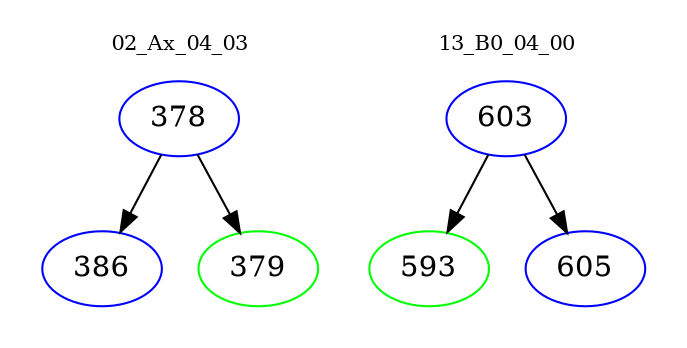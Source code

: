 digraph{
subgraph cluster_0 {
color = white
label = "02_Ax_04_03";
fontsize=10;
T0_378 [label="378", color="blue"]
T0_378 -> T0_386 [color="black"]
T0_386 [label="386", color="blue"]
T0_378 -> T0_379 [color="black"]
T0_379 [label="379", color="green"]
}
subgraph cluster_1 {
color = white
label = "13_B0_04_00";
fontsize=10;
T1_603 [label="603", color="blue"]
T1_603 -> T1_593 [color="black"]
T1_593 [label="593", color="green"]
T1_603 -> T1_605 [color="black"]
T1_605 [label="605", color="blue"]
}
}
